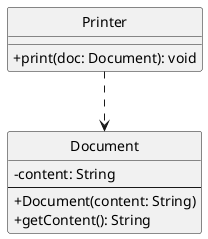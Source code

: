 @startuml
skinparam classAttributeIconSize 0
hide circle

class Document {
  -content: String
  --
  +Document(content: String)
  +getContent(): String
}

class Printer {
  +print(doc: Document): void
}

Printer ..> Document
@enduml